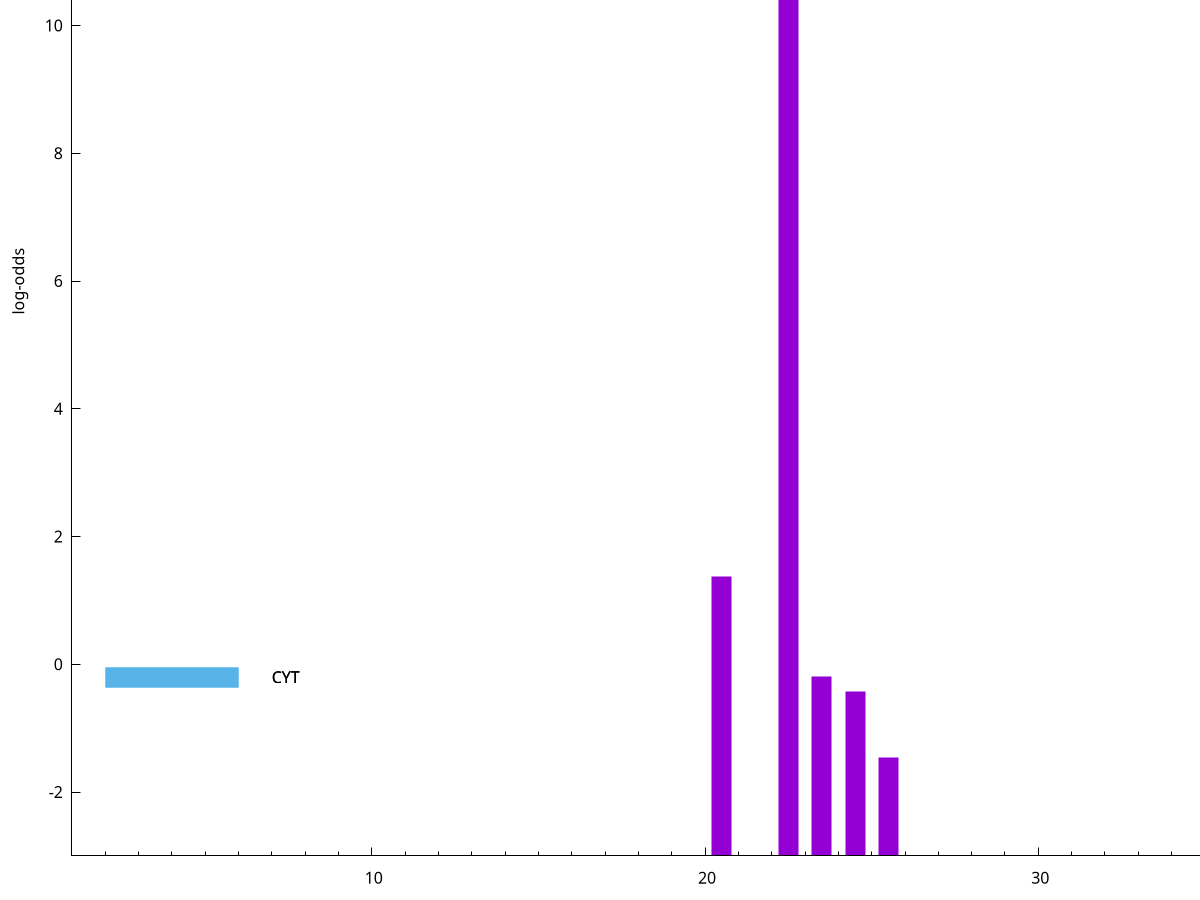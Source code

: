 set title "LipoP predictions for SRR3987126.gff"
set size 2., 1.4
set xrange [1:70] 
set mxtics 10
set yrange [-3:15]
set y2range [0:18]
set ylabel "log-odds"
set term postscript eps color solid "Helvetica" 30
set output "SRR3987126.gff16.eps"
set arrow from 2,12.6282 to 6,12.6282 nohead lt 1 lw 20
set label "SpI" at 7,12.6282
set arrow from 2,-0.200913 to 6,-0.200913 nohead lt 3 lw 20
set label "CYT" at 7,-0.200913
set arrow from 2,-0.200913 to 6,-0.200913 nohead lt 3 lw 20
set label "CYT" at 7,-0.200913
set arrow from 2,12.6282 to 6,12.6282 nohead lt 1 lw 20
set label "SpI" at 7,12.6282
# NOTE: The scores below are the log-odds scores with the threshold
# NOTE: subtracted (a hack to make gnuplot make the histogram all
# NOTE: look nice).
plot "-" axes x1y2 title "" with impulses lt 1 lw 20
22.500000 15.627200
20.500000 4.379200
23.500000 2.808883
24.500000 2.571001
25.500000 1.536440
e
exit
